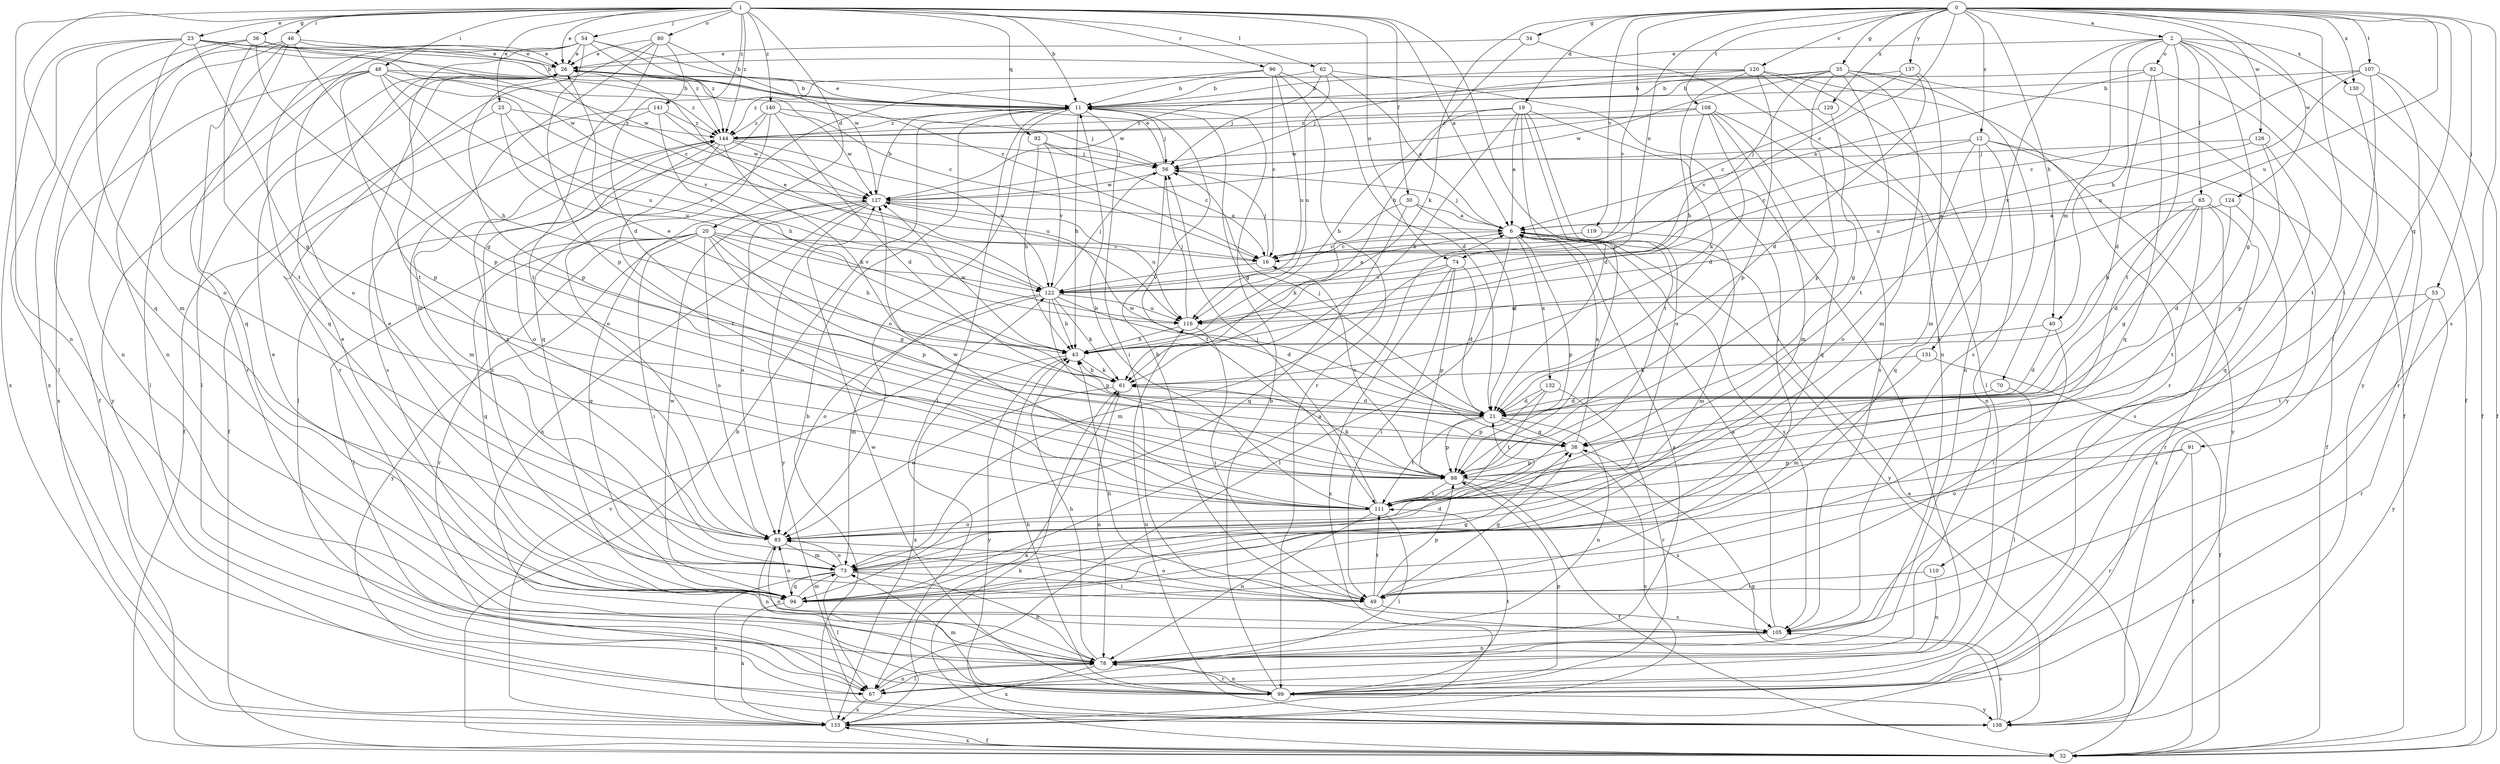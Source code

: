 strict digraph  {
0;
1;
2;
6;
11;
12;
16;
19;
20;
21;
23;
25;
26;
30;
32;
34;
35;
36;
38;
40;
43;
46;
48;
49;
53;
54;
56;
61;
62;
65;
67;
70;
73;
74;
78;
80;
82;
83;
88;
91;
92;
94;
96;
99;
105;
107;
108;
110;
111;
116;
119;
120;
122;
124;
126;
127;
129;
130;
131;
132;
133;
137;
138;
140;
141;
144;
0 -> 2  [label=a];
0 -> 12  [label=c];
0 -> 16  [label=c];
0 -> 19  [label=d];
0 -> 34  [label=g];
0 -> 35  [label=g];
0 -> 40  [label=h];
0 -> 53  [label=j];
0 -> 61  [label=k];
0 -> 74  [label=n];
0 -> 91  [label=q];
0 -> 105  [label=s];
0 -> 107  [label=t];
0 -> 108  [label=t];
0 -> 110  [label=t];
0 -> 116  [label=u];
0 -> 119  [label=v];
0 -> 120  [label=v];
0 -> 122  [label=v];
0 -> 124  [label=w];
0 -> 126  [label=w];
0 -> 129  [label=x];
0 -> 130  [label=x];
0 -> 137  [label=y];
1 -> 6  [label=a];
1 -> 11  [label=b];
1 -> 20  [label=d];
1 -> 23  [label=e];
1 -> 25  [label=e];
1 -> 26  [label=e];
1 -> 30  [label=f];
1 -> 36  [label=g];
1 -> 46  [label=i];
1 -> 48  [label=i];
1 -> 54  [label=j];
1 -> 62  [label=l];
1 -> 74  [label=n];
1 -> 78  [label=n];
1 -> 80  [label=o];
1 -> 88  [label=p];
1 -> 92  [label=q];
1 -> 94  [label=q];
1 -> 96  [label=r];
1 -> 140  [label=z];
1 -> 141  [label=z];
1 -> 144  [label=z];
2 -> 26  [label=e];
2 -> 32  [label=f];
2 -> 38  [label=g];
2 -> 40  [label=h];
2 -> 65  [label=l];
2 -> 70  [label=m];
2 -> 82  [label=o];
2 -> 111  [label=t];
2 -> 130  [label=x];
2 -> 131  [label=x];
2 -> 138  [label=y];
6 -> 16  [label=c];
6 -> 56  [label=j];
6 -> 67  [label=l];
6 -> 88  [label=p];
6 -> 105  [label=s];
6 -> 132  [label=x];
6 -> 138  [label=y];
11 -> 26  [label=e];
11 -> 38  [label=g];
11 -> 43  [label=h];
11 -> 49  [label=i];
11 -> 56  [label=j];
11 -> 67  [label=l];
11 -> 83  [label=o];
11 -> 144  [label=z];
12 -> 16  [label=c];
12 -> 32  [label=f];
12 -> 56  [label=j];
12 -> 78  [label=n];
12 -> 83  [label=o];
12 -> 94  [label=q];
12 -> 138  [label=y];
16 -> 56  [label=j];
16 -> 122  [label=v];
19 -> 6  [label=a];
19 -> 21  [label=d];
19 -> 43  [label=h];
19 -> 61  [label=k];
19 -> 67  [label=l];
19 -> 83  [label=o];
19 -> 111  [label=t];
19 -> 144  [label=z];
20 -> 16  [label=c];
20 -> 38  [label=g];
20 -> 43  [label=h];
20 -> 49  [label=i];
20 -> 67  [label=l];
20 -> 83  [label=o];
20 -> 88  [label=p];
20 -> 94  [label=q];
20 -> 99  [label=r];
20 -> 122  [label=v];
20 -> 138  [label=y];
21 -> 38  [label=g];
21 -> 56  [label=j];
21 -> 78  [label=n];
21 -> 88  [label=p];
21 -> 111  [label=t];
21 -> 127  [label=w];
23 -> 11  [label=b];
23 -> 26  [label=e];
23 -> 38  [label=g];
23 -> 67  [label=l];
23 -> 73  [label=m];
23 -> 83  [label=o];
23 -> 127  [label=w];
23 -> 133  [label=x];
23 -> 144  [label=z];
25 -> 32  [label=f];
25 -> 116  [label=u];
25 -> 122  [label=v];
25 -> 144  [label=z];
26 -> 11  [label=b];
26 -> 16  [label=c];
26 -> 67  [label=l];
26 -> 88  [label=p];
30 -> 6  [label=a];
30 -> 21  [label=d];
30 -> 61  [label=k];
30 -> 94  [label=q];
32 -> 6  [label=a];
32 -> 11  [label=b];
32 -> 61  [label=k];
32 -> 133  [label=x];
34 -> 26  [label=e];
34 -> 43  [label=h];
34 -> 78  [label=n];
35 -> 11  [label=b];
35 -> 73  [label=m];
35 -> 88  [label=p];
35 -> 105  [label=s];
35 -> 111  [label=t];
35 -> 122  [label=v];
35 -> 127  [label=w];
35 -> 138  [label=y];
35 -> 144  [label=z];
36 -> 26  [label=e];
36 -> 78  [label=n];
36 -> 88  [label=p];
36 -> 111  [label=t];
36 -> 127  [label=w];
36 -> 133  [label=x];
38 -> 6  [label=a];
38 -> 88  [label=p];
38 -> 133  [label=x];
40 -> 21  [label=d];
40 -> 43  [label=h];
40 -> 49  [label=i];
43 -> 61  [label=k];
43 -> 127  [label=w];
43 -> 133  [label=x];
43 -> 138  [label=y];
46 -> 16  [label=c];
46 -> 26  [label=e];
46 -> 32  [label=f];
46 -> 38  [label=g];
46 -> 78  [label=n];
46 -> 94  [label=q];
46 -> 99  [label=r];
48 -> 11  [label=b];
48 -> 43  [label=h];
48 -> 67  [label=l];
48 -> 88  [label=p];
48 -> 116  [label=u];
48 -> 122  [label=v];
48 -> 133  [label=x];
48 -> 138  [label=y];
48 -> 144  [label=z];
49 -> 11  [label=b];
49 -> 38  [label=g];
49 -> 83  [label=o];
49 -> 88  [label=p];
49 -> 105  [label=s];
49 -> 111  [label=t];
49 -> 144  [label=z];
53 -> 99  [label=r];
53 -> 111  [label=t];
53 -> 116  [label=u];
53 -> 138  [label=y];
54 -> 11  [label=b];
54 -> 16  [label=c];
54 -> 26  [label=e];
54 -> 83  [label=o];
54 -> 88  [label=p];
54 -> 94  [label=q];
54 -> 111  [label=t];
54 -> 144  [label=z];
56 -> 26  [label=e];
56 -> 111  [label=t];
56 -> 127  [label=w];
61 -> 21  [label=d];
61 -> 26  [label=e];
61 -> 43  [label=h];
61 -> 78  [label=n];
61 -> 83  [label=o];
62 -> 6  [label=a];
62 -> 11  [label=b];
62 -> 49  [label=i];
62 -> 56  [label=j];
62 -> 116  [label=u];
65 -> 6  [label=a];
65 -> 21  [label=d];
65 -> 38  [label=g];
65 -> 43  [label=h];
65 -> 105  [label=s];
65 -> 111  [label=t];
65 -> 133  [label=x];
67 -> 78  [label=n];
67 -> 133  [label=x];
70 -> 21  [label=d];
70 -> 67  [label=l];
73 -> 26  [label=e];
73 -> 49  [label=i];
73 -> 67  [label=l];
73 -> 78  [label=n];
73 -> 83  [label=o];
73 -> 94  [label=q];
73 -> 133  [label=x];
74 -> 21  [label=d];
74 -> 49  [label=i];
74 -> 73  [label=m];
74 -> 88  [label=p];
74 -> 122  [label=v];
74 -> 133  [label=x];
78 -> 6  [label=a];
78 -> 43  [label=h];
78 -> 67  [label=l];
78 -> 83  [label=o];
78 -> 99  [label=r];
78 -> 133  [label=x];
80 -> 21  [label=d];
80 -> 26  [label=e];
80 -> 73  [label=m];
80 -> 99  [label=r];
80 -> 111  [label=t];
80 -> 127  [label=w];
82 -> 6  [label=a];
82 -> 11  [label=b];
82 -> 21  [label=d];
82 -> 32  [label=f];
82 -> 94  [label=q];
83 -> 73  [label=m];
83 -> 78  [label=n];
83 -> 144  [label=z];
88 -> 16  [label=c];
88 -> 32  [label=f];
88 -> 61  [label=k];
88 -> 105  [label=s];
88 -> 111  [label=t];
91 -> 32  [label=f];
91 -> 83  [label=o];
91 -> 88  [label=p];
91 -> 99  [label=r];
92 -> 16  [label=c];
92 -> 43  [label=h];
92 -> 56  [label=j];
92 -> 122  [label=v];
94 -> 6  [label=a];
94 -> 21  [label=d];
94 -> 26  [label=e];
94 -> 38  [label=g];
94 -> 73  [label=m];
94 -> 83  [label=o];
94 -> 127  [label=w];
94 -> 133  [label=x];
96 -> 11  [label=b];
96 -> 16  [label=c];
96 -> 21  [label=d];
96 -> 94  [label=q];
96 -> 99  [label=r];
96 -> 116  [label=u];
99 -> 11  [label=b];
99 -> 43  [label=h];
99 -> 73  [label=m];
99 -> 78  [label=n];
99 -> 88  [label=p];
99 -> 111  [label=t];
99 -> 127  [label=w];
99 -> 138  [label=y];
105 -> 6  [label=a];
105 -> 26  [label=e];
105 -> 43  [label=h];
105 -> 78  [label=n];
107 -> 11  [label=b];
107 -> 16  [label=c];
107 -> 32  [label=f];
107 -> 99  [label=r];
107 -> 111  [label=t];
107 -> 116  [label=u];
108 -> 21  [label=d];
108 -> 61  [label=k];
108 -> 73  [label=m];
108 -> 94  [label=q];
108 -> 105  [label=s];
108 -> 127  [label=w];
108 -> 144  [label=z];
110 -> 49  [label=i];
110 -> 78  [label=n];
111 -> 11  [label=b];
111 -> 56  [label=j];
111 -> 67  [label=l];
111 -> 78  [label=n];
111 -> 83  [label=o];
111 -> 127  [label=w];
116 -> 43  [label=h];
116 -> 49  [label=i];
116 -> 56  [label=j];
119 -> 16  [label=c];
119 -> 73  [label=m];
120 -> 11  [label=b];
120 -> 43  [label=h];
120 -> 56  [label=j];
120 -> 67  [label=l];
120 -> 78  [label=n];
120 -> 88  [label=p];
120 -> 99  [label=r];
120 -> 127  [label=w];
122 -> 6  [label=a];
122 -> 21  [label=d];
122 -> 26  [label=e];
122 -> 43  [label=h];
122 -> 56  [label=j];
122 -> 61  [label=k];
122 -> 73  [label=m];
122 -> 83  [label=o];
122 -> 88  [label=p];
122 -> 116  [label=u];
124 -> 6  [label=a];
124 -> 21  [label=d];
124 -> 99  [label=r];
126 -> 56  [label=j];
126 -> 88  [label=p];
126 -> 94  [label=q];
126 -> 116  [label=u];
127 -> 6  [label=a];
127 -> 11  [label=b];
127 -> 78  [label=n];
127 -> 83  [label=o];
127 -> 94  [label=q];
127 -> 116  [label=u];
127 -> 138  [label=y];
129 -> 38  [label=g];
129 -> 144  [label=z];
130 -> 32  [label=f];
130 -> 49  [label=i];
131 -> 32  [label=f];
131 -> 61  [label=k];
131 -> 73  [label=m];
132 -> 21  [label=d];
132 -> 88  [label=p];
132 -> 99  [label=r];
132 -> 111  [label=t];
133 -> 11  [label=b];
133 -> 32  [label=f];
133 -> 61  [label=k];
133 -> 122  [label=v];
137 -> 11  [label=b];
137 -> 16  [label=c];
137 -> 21  [label=d];
137 -> 73  [label=m];
138 -> 38  [label=g];
138 -> 105  [label=s];
138 -> 116  [label=u];
140 -> 21  [label=d];
140 -> 56  [label=j];
140 -> 67  [label=l];
140 -> 83  [label=o];
140 -> 127  [label=w];
140 -> 144  [label=z];
141 -> 32  [label=f];
141 -> 43  [label=h];
141 -> 105  [label=s];
141 -> 127  [label=w];
141 -> 144  [label=z];
144 -> 56  [label=j];
144 -> 61  [label=k];
144 -> 73  [label=m];
144 -> 83  [label=o];
144 -> 111  [label=t];
144 -> 116  [label=u];
144 -> 122  [label=v];
}
